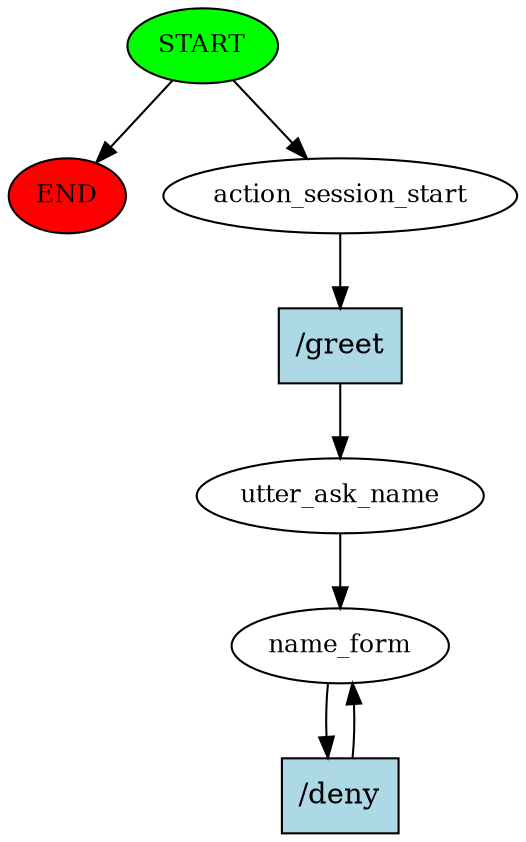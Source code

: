 digraph  {
0 [class="start active", fillcolor=green, fontsize=12, label=START, style=filled];
"-1" [class=end, fillcolor=red, fontsize=12, label=END, style=filled];
1 [class=active, fontsize=12, label=action_session_start];
2 [class=active, fontsize=12, label=utter_ask_name];
3 [class="active dashed", fontsize=12, label=name_form];
5 [class="intent active", fillcolor=lightblue, label="/greet", shape=rect, style=filled];
6 [class="intent active", fillcolor=lightblue, label="/deny", shape=rect, style=filled];
0 -> "-1"  [class="", key=NONE, label=""];
0 -> 1  [class=active, key=NONE, label=""];
1 -> 5  [class=active, key=0];
2 -> 3  [class=active, key=NONE, label=""];
3 -> 6  [class=active, key=0];
5 -> 2  [class=active, key=0];
6 -> 3  [class=active, key=0];
}
